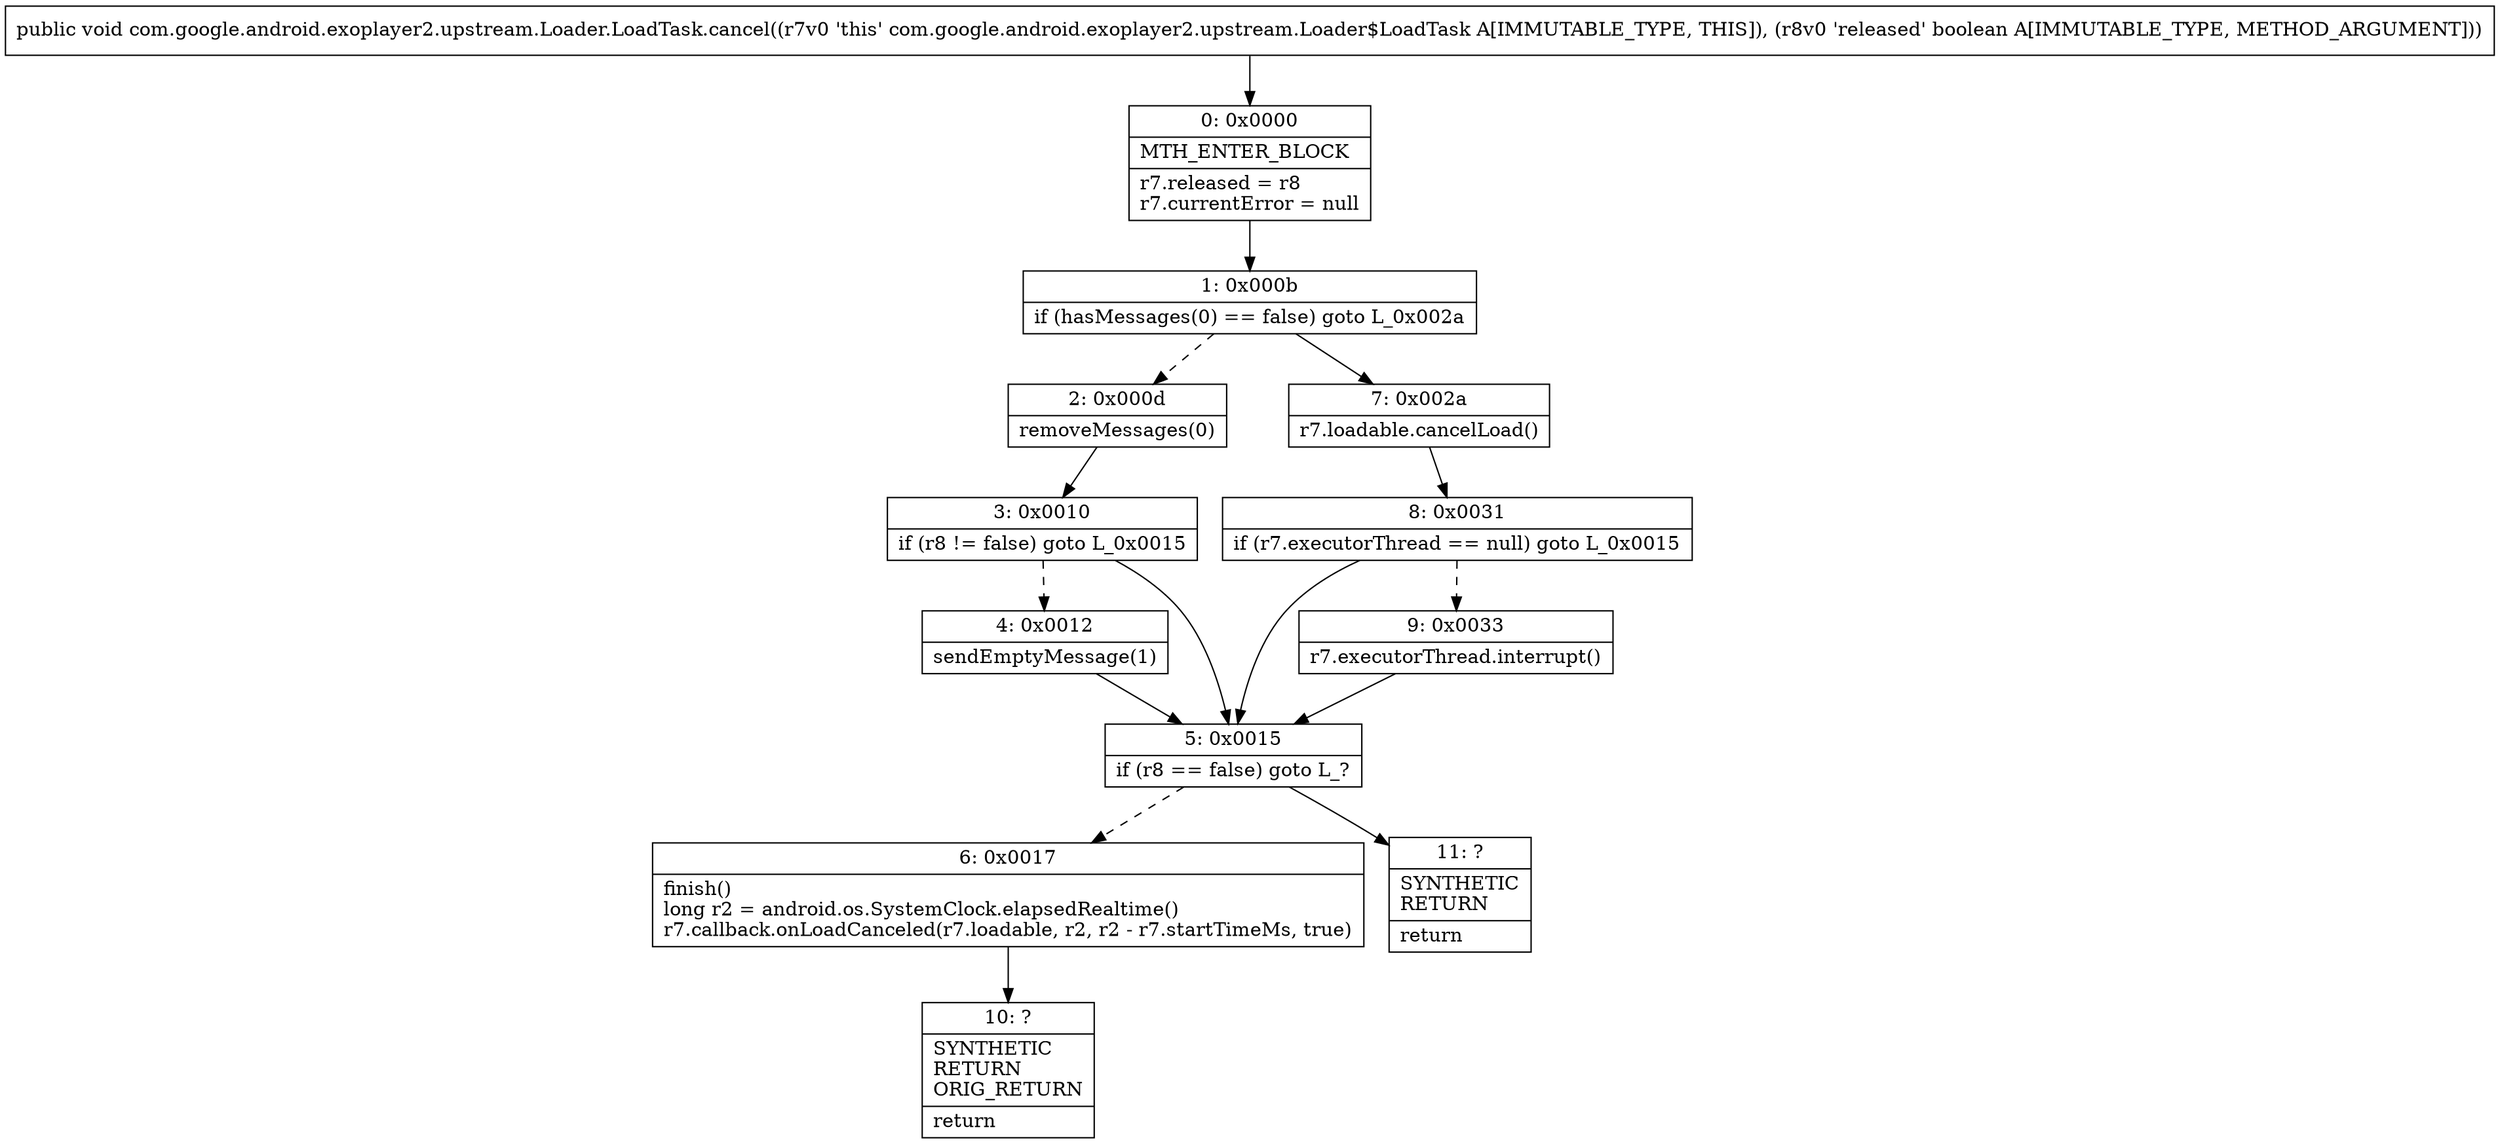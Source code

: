 digraph "CFG forcom.google.android.exoplayer2.upstream.Loader.LoadTask.cancel(Z)V" {
Node_0 [shape=record,label="{0\:\ 0x0000|MTH_ENTER_BLOCK\l|r7.released = r8\lr7.currentError = null\l}"];
Node_1 [shape=record,label="{1\:\ 0x000b|if (hasMessages(0) == false) goto L_0x002a\l}"];
Node_2 [shape=record,label="{2\:\ 0x000d|removeMessages(0)\l}"];
Node_3 [shape=record,label="{3\:\ 0x0010|if (r8 != false) goto L_0x0015\l}"];
Node_4 [shape=record,label="{4\:\ 0x0012|sendEmptyMessage(1)\l}"];
Node_5 [shape=record,label="{5\:\ 0x0015|if (r8 == false) goto L_?\l}"];
Node_6 [shape=record,label="{6\:\ 0x0017|finish()\llong r2 = android.os.SystemClock.elapsedRealtime()\lr7.callback.onLoadCanceled(r7.loadable, r2, r2 \- r7.startTimeMs, true)\l}"];
Node_7 [shape=record,label="{7\:\ 0x002a|r7.loadable.cancelLoad()\l}"];
Node_8 [shape=record,label="{8\:\ 0x0031|if (r7.executorThread == null) goto L_0x0015\l}"];
Node_9 [shape=record,label="{9\:\ 0x0033|r7.executorThread.interrupt()\l}"];
Node_10 [shape=record,label="{10\:\ ?|SYNTHETIC\lRETURN\lORIG_RETURN\l|return\l}"];
Node_11 [shape=record,label="{11\:\ ?|SYNTHETIC\lRETURN\l|return\l}"];
MethodNode[shape=record,label="{public void com.google.android.exoplayer2.upstream.Loader.LoadTask.cancel((r7v0 'this' com.google.android.exoplayer2.upstream.Loader$LoadTask A[IMMUTABLE_TYPE, THIS]), (r8v0 'released' boolean A[IMMUTABLE_TYPE, METHOD_ARGUMENT])) }"];
MethodNode -> Node_0;
Node_0 -> Node_1;
Node_1 -> Node_2[style=dashed];
Node_1 -> Node_7;
Node_2 -> Node_3;
Node_3 -> Node_4[style=dashed];
Node_3 -> Node_5;
Node_4 -> Node_5;
Node_5 -> Node_6[style=dashed];
Node_5 -> Node_11;
Node_6 -> Node_10;
Node_7 -> Node_8;
Node_8 -> Node_5;
Node_8 -> Node_9[style=dashed];
Node_9 -> Node_5;
}

